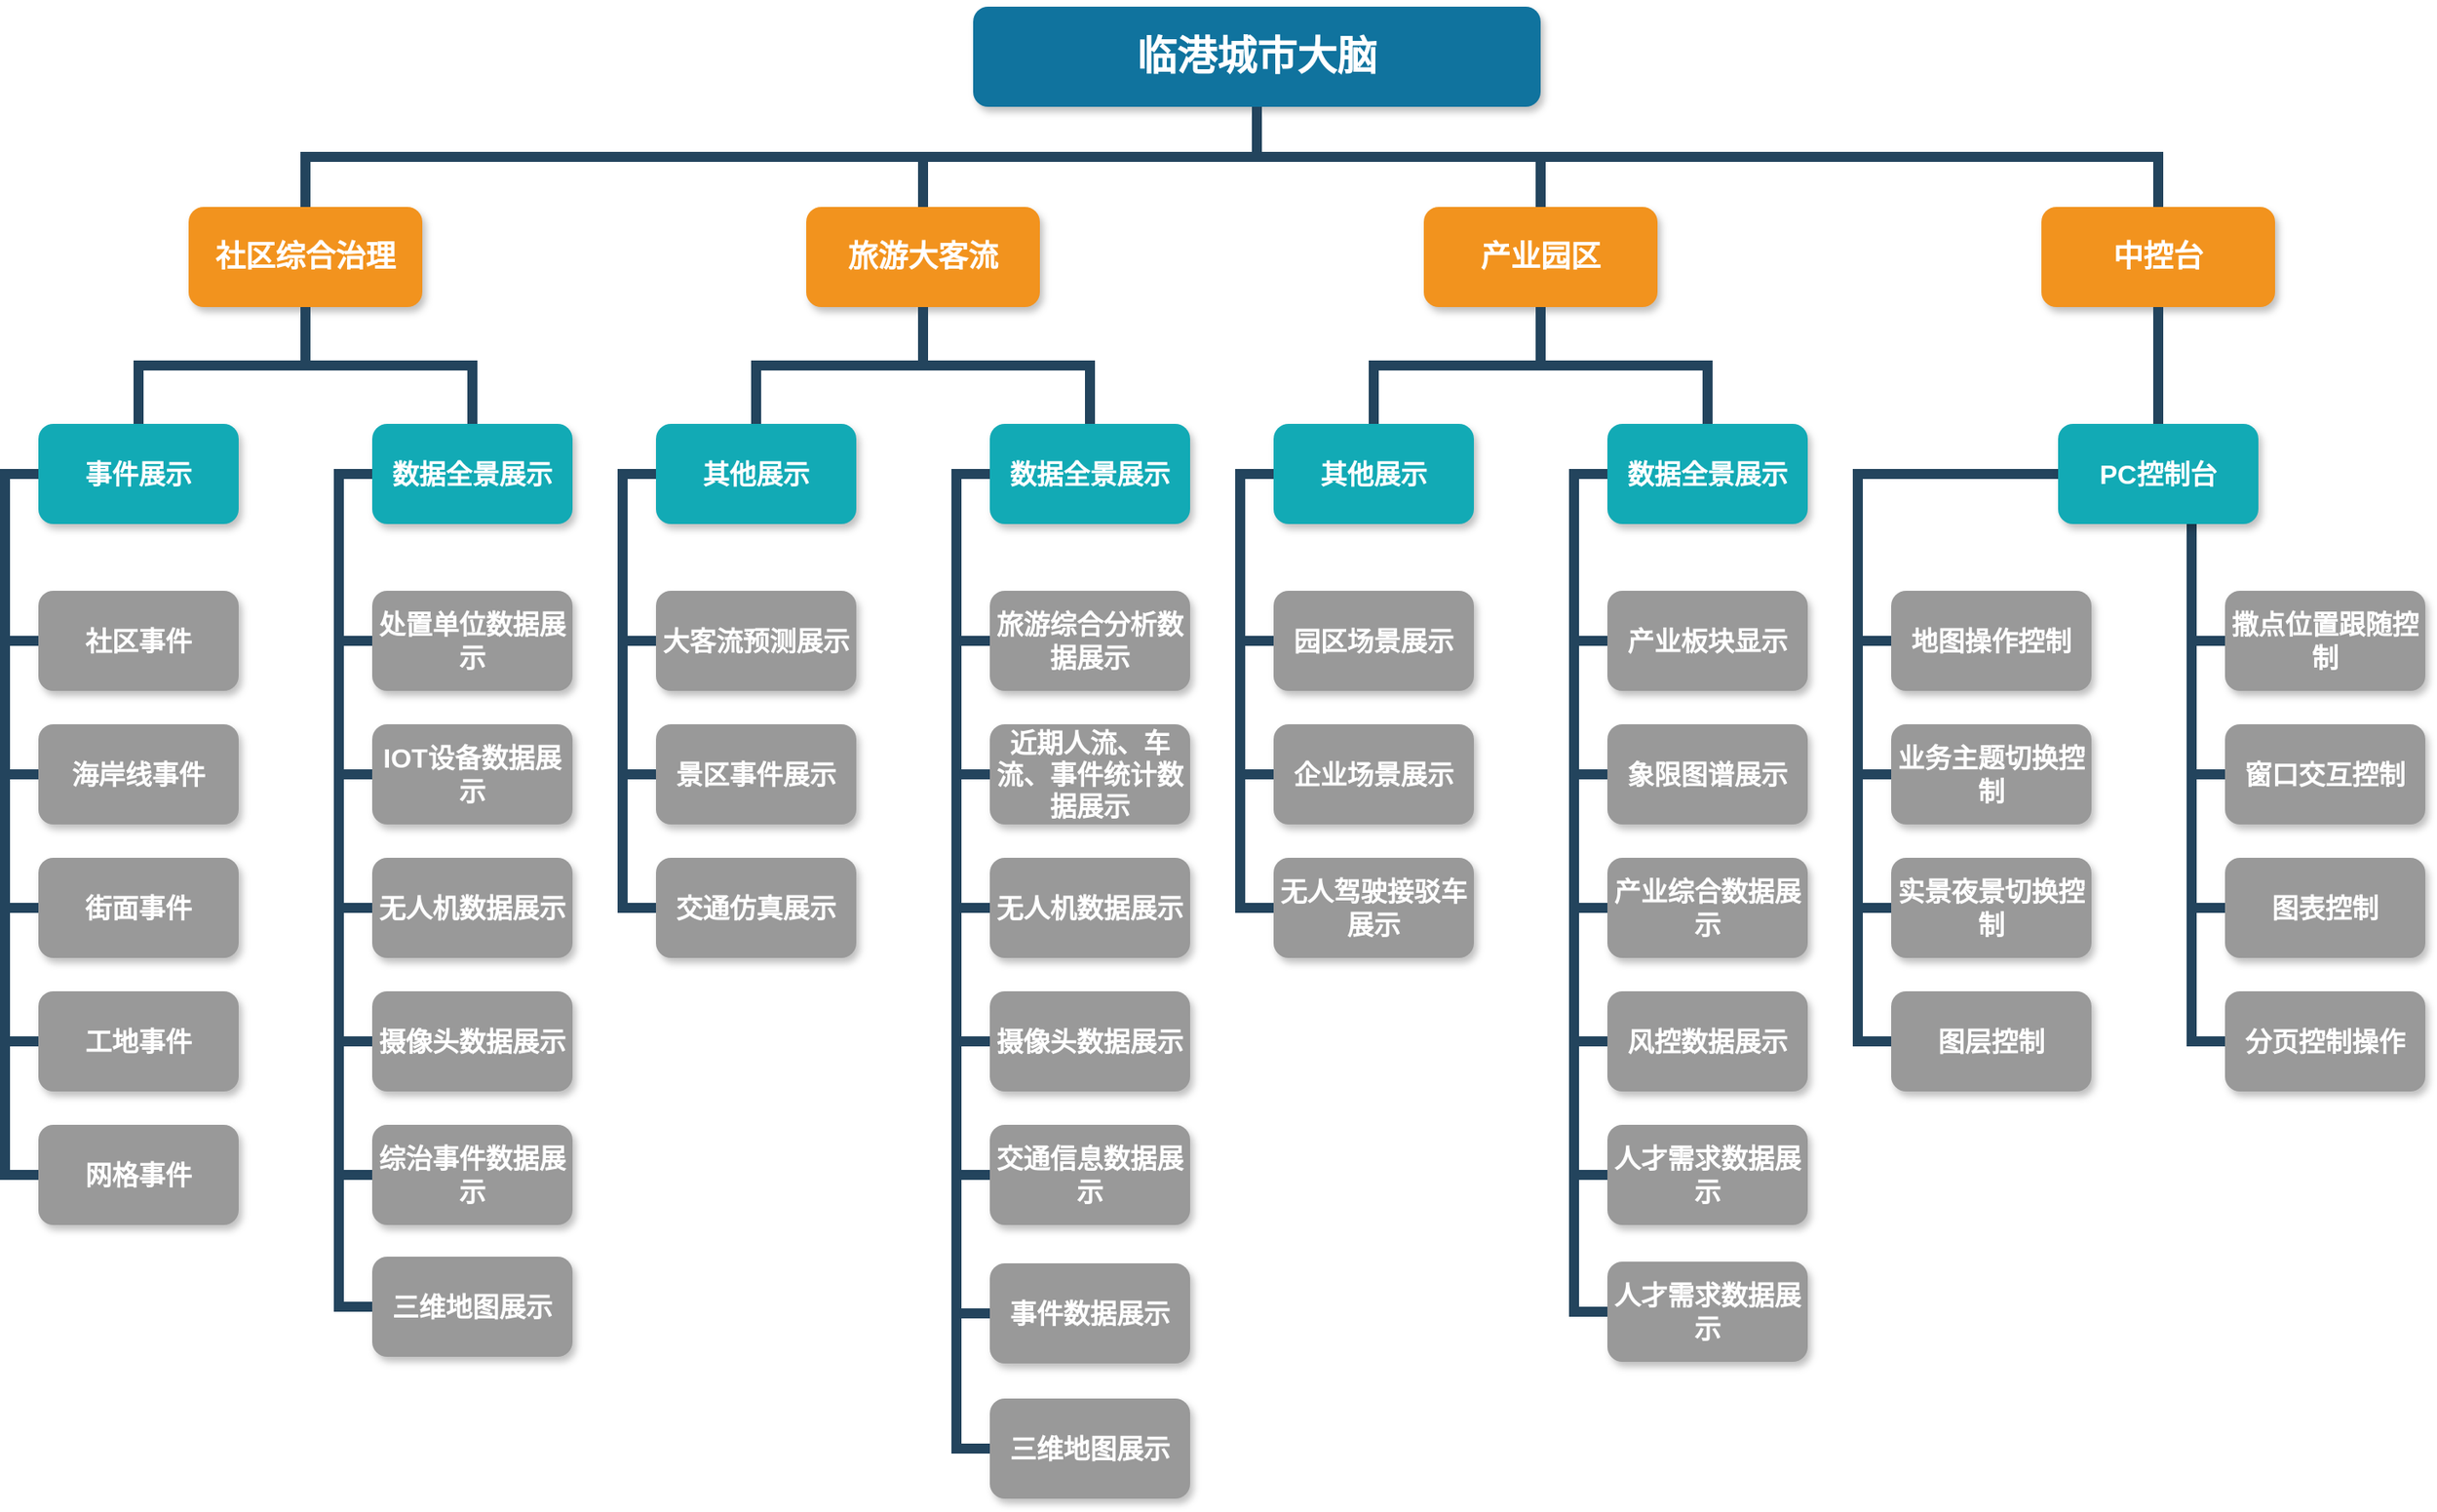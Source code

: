 <mxfile version="10.7.7" type="github"><diagram name="Page-1" id="64c3da0e-402f-94eb-ee01-a36477274f13"><mxGraphModel dx="1243" dy="749" grid="1" gridSize="10" guides="1" tooltips="1" connect="1" arrows="1" fold="1" page="1" pageScale="1" pageWidth="1169" pageHeight="826" background="#ffffff" math="0" shadow="0"><root><mxCell id="0"/><mxCell id="1" parent="0"/><mxCell id="2" value="临港城市大脑" style="whiteSpace=wrap;rounded=1;shadow=1;fillColor=#10739E;strokeColor=none;fontColor=#FFFFFF;fontStyle=1;fontSize=24;strokeWidth=6;" parent="1" vertex="1"><mxGeometry x="1000" y="50" width="340" height="60" as="geometry"/></mxCell><mxCell id="4" value="社区综合治理" style="whiteSpace=wrap;rounded=1;fillColor=#F2931E;strokeColor=none;shadow=1;fontColor=#FFFFFF;fontStyle=1;fontSize=18;strokeWidth=6;" parent="1" vertex="1"><mxGeometry x="530" y="170.0" width="140" height="60" as="geometry"/></mxCell><mxCell id="6" value="旅游大客流" style="whiteSpace=wrap;rounded=1;fillColor=#F2931E;strokeColor=none;shadow=1;fontColor=#FFFFFF;fontStyle=1;fontSize=18;strokeWidth=6;" parent="1" vertex="1"><mxGeometry x="900" y="170.0" width="140" height="60" as="geometry"/></mxCell><mxCell id="7" value="产业园区" style="whiteSpace=wrap;rounded=1;fillColor=#F2931E;strokeColor=none;shadow=1;fontColor=#FFFFFF;fontStyle=1;fontSize=18;strokeWidth=6;" parent="1" vertex="1"><mxGeometry x="1270" y="170.0" width="140" height="60" as="geometry"/></mxCell><mxCell id="8" value="中控台" style="whiteSpace=wrap;rounded=1;fillColor=#F2931E;strokeColor=none;shadow=1;fontColor=#FFFFFF;fontStyle=1;fontSize=18;strokeWidth=6;" parent="1" vertex="1"><mxGeometry x="1640" y="170.0" width="140" height="60" as="geometry"/></mxCell><mxCell id="43" value="事件展示" style="whiteSpace=wrap;rounded=1;fillColor=#12AAB5;strokeColor=none;shadow=1;fontColor=#FFFFFF;strokeWidth=8;fontSize=16;fontStyle=1" parent="1" vertex="1"><mxGeometry x="440.0" y="300.0" width="120" height="60" as="geometry"/></mxCell><mxCell id="44" value="数据全景展示" style="whiteSpace=wrap;rounded=1;fillColor=#12AAB5;strokeColor=none;shadow=1;fontColor=#FFFFFF;strokeWidth=6;fontStyle=1;fontSize=16;" parent="1" vertex="1"><mxGeometry x="640.0" y="300.0" width="120" height="60" as="geometry"/></mxCell><mxCell id="45" value="社区事件" style="whiteSpace=wrap;rounded=1;fillColor=#999999;strokeColor=none;shadow=1;fontColor=#FFFFFF;fontStyle=1;strokeWidth=8;fontSize=16;" parent="1" vertex="1"><mxGeometry x="440.0" y="400.0" width="120" height="60" as="geometry"/></mxCell><mxCell id="46" value="海岸线事件" style="whiteSpace=wrap;rounded=1;fillColor=#999999;strokeColor=none;shadow=1;fontColor=#FFFFFF;fontStyle=1;strokeWidth=8;fontSize=16;" parent="1" vertex="1"><mxGeometry x="440.0" y="480.0" width="120" height="60" as="geometry"/></mxCell><mxCell id="47" value="街面事件" style="whiteSpace=wrap;rounded=1;fillColor=#999999;strokeColor=none;shadow=1;fontColor=#FFFFFF;fontStyle=1;strokeWidth=8;fontSize=16;" parent="1" vertex="1"><mxGeometry x="440.0" y="560.0" width="120" height="60" as="geometry"/></mxCell><mxCell id="48" value="工地事件" style="whiteSpace=wrap;rounded=1;fillColor=#999999;strokeColor=none;shadow=1;fontColor=#FFFFFF;fontStyle=1;strokeWidth=8;fontSize=16;" parent="1" vertex="1"><mxGeometry x="440" y="640.0" width="120" height="60" as="geometry"/></mxCell><mxCell id="49" value="网格事件" style="whiteSpace=wrap;rounded=1;fillColor=#999999;strokeColor=none;shadow=1;fontColor=#FFFFFF;fontStyle=1;strokeWidth=8;fontSize=16;" parent="1" vertex="1"><mxGeometry x="440.0" y="720.0" width="120" height="60" as="geometry"/></mxCell><mxCell id="50" value="处置单位数据展示" style="whiteSpace=wrap;rounded=1;fillColor=#999999;strokeColor=none;shadow=1;fontColor=#FFFFFF;fontStyle=1;strokeWidth=6;fontSize=16;" parent="1" vertex="1"><mxGeometry x="640.0" y="400.0" width="120" height="60" as="geometry"/></mxCell><mxCell id="51" value="IOT设备数据展示" style="whiteSpace=wrap;rounded=1;fillColor=#999999;strokeColor=none;shadow=1;fontColor=#FFFFFF;fontStyle=1;strokeWidth=6;fontSize=16;" parent="1" vertex="1"><mxGeometry x="640.0" y="480.0" width="120" height="60" as="geometry"/></mxCell><mxCell id="52" value="无人机数据展示" style="whiteSpace=wrap;rounded=1;fillColor=#999999;strokeColor=none;shadow=1;fontColor=#FFFFFF;fontStyle=1;strokeWidth=6;fontSize=16;" parent="1" vertex="1"><mxGeometry x="640.0" y="560.0" width="120" height="60" as="geometry"/></mxCell><mxCell id="53" value="摄像头数据展示" style="whiteSpace=wrap;rounded=1;fillColor=#999999;strokeColor=none;shadow=1;fontColor=#FFFFFF;fontStyle=1;strokeWidth=6;fontSize=16;" parent="1" vertex="1"><mxGeometry x="640.0" y="640.0" width="120" height="60" as="geometry"/></mxCell><mxCell id="54" value="综治事件数据展示" style="whiteSpace=wrap;rounded=1;fillColor=#999999;strokeColor=none;shadow=1;fontColor=#FFFFFF;fontStyle=1;strokeWidth=6;fontSize=16;" parent="1" vertex="1"><mxGeometry x="640.0" y="720.0" width="120" height="60" as="geometry"/></mxCell><mxCell id="EyrxJLUpdDcPABeNnMZP-233" value="三维地图展示" style="whiteSpace=wrap;rounded=1;fillColor=#999999;strokeColor=none;shadow=1;fontColor=#FFFFFF;fontStyle=1;strokeWidth=6;fontSize=16;" vertex="1" parent="1"><mxGeometry x="640.0" y="799.0" width="120" height="60" as="geometry"/></mxCell><mxCell id="116" value="" style="edgeStyle=elbowEdgeStyle;elbow=vertical;rounded=0;fontColor=#000000;endArrow=none;endFill=0;strokeWidth=6;strokeColor=#23445D;" parent="1" source="4" target="43" edge="1"><mxGeometry width="100" height="100" relative="1" as="geometry"><mxPoint x="240" y="240.0" as="sourcePoint"/><mxPoint x="140" y="310" as="targetPoint"/></mxGeometry></mxCell><mxCell id="117" value="" style="edgeStyle=elbowEdgeStyle;elbow=vertical;rounded=0;fontColor=#000000;endArrow=none;endFill=0;strokeWidth=6;strokeColor=#23445D;" parent="1" source="4" target="44" edge="1"><mxGeometry width="100" height="100" relative="1" as="geometry"><mxPoint x="240" y="240.0" as="sourcePoint"/><mxPoint x="340" y="310" as="targetPoint"/></mxGeometry></mxCell><mxCell id="118" value="" style="edgeStyle=elbowEdgeStyle;elbow=horizontal;rounded=0;fontColor=#000000;endArrow=none;endFill=0;strokeWidth=6;strokeColor=#23445D;" parent="1" source="43" target="45" edge="1"><mxGeometry width="100" height="100" relative="1" as="geometry"><mxPoint x="420" y="330.0" as="sourcePoint"/><mxPoint x="430.0" y="430" as="targetPoint"/><Array as="points"><mxPoint x="420" y="380"/></Array></mxGeometry></mxCell><mxCell id="119" value="" style="edgeStyle=elbowEdgeStyle;elbow=horizontal;rounded=0;fontColor=#000000;endArrow=none;endFill=0;strokeWidth=6;strokeColor=#23445D;" parent="1" source="43" target="46" edge="1"><mxGeometry width="100" height="100" relative="1" as="geometry"><mxPoint x="430" y="330" as="sourcePoint"/><mxPoint x="430.0" y="510" as="targetPoint"/><Array as="points"><mxPoint x="420" y="420"/></Array></mxGeometry></mxCell><mxCell id="120" value="" style="edgeStyle=elbowEdgeStyle;elbow=horizontal;rounded=0;fontColor=#000000;endArrow=none;endFill=0;strokeWidth=6;strokeColor=#23445D;" parent="1" source="43" target="49" edge="1"><mxGeometry width="100" height="100" relative="1" as="geometry"><mxPoint x="430" y="330" as="sourcePoint"/><mxPoint x="430" y="750" as="targetPoint"/><Array as="points"><mxPoint x="420" y="550"/></Array></mxGeometry></mxCell><mxCell id="121" value="" style="edgeStyle=elbowEdgeStyle;elbow=horizontal;rounded=0;fontColor=#000000;endArrow=none;endFill=0;strokeWidth=6;strokeColor=#23445D;" parent="1" source="43" target="48" edge="1"><mxGeometry width="100" height="100" relative="1" as="geometry"><mxPoint x="430" y="330" as="sourcePoint"/><mxPoint x="430" y="670" as="targetPoint"/><Array as="points"><mxPoint x="420" y="500"/></Array></mxGeometry></mxCell><mxCell id="122" value="" style="edgeStyle=elbowEdgeStyle;elbow=horizontal;rounded=0;fontColor=#000000;endArrow=none;endFill=0;strokeWidth=6;strokeColor=#23445D;" parent="1" source="43" target="47" edge="1"><mxGeometry width="100" height="100" relative="1" as="geometry"><mxPoint x="430" y="330" as="sourcePoint"/><mxPoint x="430.0" y="590" as="targetPoint"/><Array as="points"><mxPoint x="420" y="470"/></Array></mxGeometry></mxCell><mxCell id="123" value="" style="edgeStyle=elbowEdgeStyle;elbow=horizontal;rounded=0;fontColor=#000000;endArrow=none;endFill=0;strokeWidth=6;strokeColor=#23445D;" parent="1" source="44" target="50" edge="1"><mxGeometry width="100" height="100" relative="1" as="geometry"><mxPoint x="610" y="330.0" as="sourcePoint"/><mxPoint x="620.0" y="430" as="targetPoint"/><Array as="points"><mxPoint x="620" y="380"/></Array></mxGeometry></mxCell><mxCell id="124" value="" style="edgeStyle=elbowEdgeStyle;elbow=horizontal;rounded=0;fontColor=#000000;endArrow=none;endFill=0;strokeWidth=6;strokeColor=#23445D;" parent="1" source="44" target="51" edge="1"><mxGeometry width="100" height="100" relative="1" as="geometry"><mxPoint x="620" y="330" as="sourcePoint"/><mxPoint x="620.0" y="510" as="targetPoint"/><Array as="points"><mxPoint x="620" y="420"/></Array></mxGeometry></mxCell><mxCell id="125" value="" style="edgeStyle=elbowEdgeStyle;elbow=horizontal;rounded=0;fontColor=#000000;endArrow=none;endFill=0;strokeWidth=6;strokeColor=#23445D;entryX=0;entryY=0.5;entryDx=0;entryDy=0;" parent="1" source="44" target="EyrxJLUpdDcPABeNnMZP-233" edge="1"><mxGeometry width="100" height="100" relative="1" as="geometry"><mxPoint x="620" y="330" as="sourcePoint"/><mxPoint x="620" y="750" as="targetPoint"/><Array as="points"><mxPoint x="620" y="540"/></Array></mxGeometry></mxCell><mxCell id="126" value="" style="edgeStyle=elbowEdgeStyle;elbow=horizontal;rounded=0;fontColor=#000000;endArrow=none;endFill=0;strokeWidth=6;strokeColor=#23445D;" parent="1" source="44" target="53" edge="1"><mxGeometry width="100" height="100" relative="1" as="geometry"><mxPoint x="620" y="330" as="sourcePoint"/><mxPoint x="620" y="670" as="targetPoint"/><Array as="points"><mxPoint x="620" y="500"/></Array></mxGeometry></mxCell><mxCell id="127" value="" style="edgeStyle=elbowEdgeStyle;elbow=horizontal;rounded=0;fontColor=#000000;endArrow=none;endFill=0;strokeWidth=6;strokeColor=#23445D;" parent="1" source="44" target="52" edge="1"><mxGeometry width="100" height="100" relative="1" as="geometry"><mxPoint x="620" y="330" as="sourcePoint"/><mxPoint x="620.0" y="590" as="targetPoint"/><Array as="points"><mxPoint x="620" y="470"/></Array></mxGeometry></mxCell><mxCell id="133" value="其他展示" style="whiteSpace=wrap;rounded=1;fillColor=#12AAB5;strokeColor=none;shadow=1;fontColor=#FFFFFF;strokeWidth=6;fontStyle=1;fontSize=16;" parent="1" vertex="1"><mxGeometry x="810.0" y="300.0" width="120" height="60" as="geometry"/></mxCell><mxCell id="134" value="数据全景展示" style="whiteSpace=wrap;rounded=1;fillColor=#12AAB5;strokeColor=none;shadow=1;fontColor=#FFFFFF;strokeWidth=6;fontStyle=1;fontSize=16;" parent="1" vertex="1"><mxGeometry x="1010.0" y="300.0" width="120" height="60" as="geometry"/></mxCell><mxCell id="135" value="大客流预测展示" style="whiteSpace=wrap;rounded=1;fillColor=#999999;strokeColor=none;shadow=1;fontColor=#FFFFFF;fontStyle=1;strokeWidth=6;fontSize=16;" parent="1" vertex="1"><mxGeometry x="810.0" y="400.0" width="120" height="60" as="geometry"/></mxCell><mxCell id="136" value="景区事件展示" style="whiteSpace=wrap;rounded=1;fillColor=#999999;strokeColor=none;shadow=1;fontColor=#FFFFFF;fontStyle=1;strokeWidth=6;fontSize=16;" parent="1" vertex="1"><mxGeometry x="810.0" y="480.0" width="120" height="60" as="geometry"/></mxCell><mxCell id="137" value="交通仿真展示" style="whiteSpace=wrap;rounded=1;fillColor=#999999;strokeColor=none;shadow=1;fontColor=#FFFFFF;fontStyle=1;strokeWidth=6;fontSize=16;" parent="1" vertex="1"><mxGeometry x="810.0" y="560.0" width="120" height="60" as="geometry"/></mxCell><mxCell id="140" value="旅游综合分析数据展示" style="whiteSpace=wrap;rounded=1;fillColor=#999999;strokeColor=none;shadow=1;fontColor=#FFFFFF;fontStyle=1;strokeWidth=6;fontSize=16;" parent="1" vertex="1"><mxGeometry x="1010.0" y="400.0" width="120" height="60" as="geometry"/></mxCell><mxCell id="141" value="近期人流、车流、事件统计数据展示" style="whiteSpace=wrap;rounded=1;fillColor=#999999;strokeColor=none;shadow=1;fontColor=#FFFFFF;fontStyle=1;strokeWidth=6;fontSize=16;" parent="1" vertex="1"><mxGeometry x="1010.0" y="480.0" width="120" height="60" as="geometry"/></mxCell><mxCell id="142" value="无人机数据展示" style="whiteSpace=wrap;rounded=1;fillColor=#999999;strokeColor=none;shadow=1;fontColor=#FFFFFF;fontStyle=1;strokeWidth=6;fontSize=16;" parent="1" vertex="1"><mxGeometry x="1010.0" y="560.0" width="120" height="60" as="geometry"/></mxCell><mxCell id="143" value="摄像头数据展示" style="whiteSpace=wrap;rounded=1;fillColor=#999999;strokeColor=none;shadow=1;fontColor=#FFFFFF;fontStyle=1;strokeWidth=6;fontSize=16;" parent="1" vertex="1"><mxGeometry x="1010.0" y="640.0" width="120" height="60" as="geometry"/></mxCell><mxCell id="144" value="交通信息数据展示" style="whiteSpace=wrap;rounded=1;fillColor=#999999;strokeColor=none;shadow=1;fontColor=#FFFFFF;fontStyle=1;strokeWidth=6;fontSize=16;" parent="1" vertex="1"><mxGeometry x="1010.0" y="720.0" width="120" height="60" as="geometry"/></mxCell><mxCell id="EyrxJLUpdDcPABeNnMZP-238" value="事件数据展示" style="whiteSpace=wrap;rounded=1;fillColor=#999999;strokeColor=none;shadow=1;fontColor=#FFFFFF;fontStyle=1;strokeWidth=6;fontSize=16;" vertex="1" parent="1"><mxGeometry x="1010.0" y="803.0" width="120" height="60" as="geometry"/></mxCell><mxCell id="EyrxJLUpdDcPABeNnMZP-240" value="三维地图展示" style="whiteSpace=wrap;rounded=1;fillColor=#999999;strokeColor=none;shadow=1;fontColor=#FFFFFF;fontStyle=1;strokeWidth=6;fontSize=16;" vertex="1" parent="1"><mxGeometry x="1010.0" y="884" width="120" height="60" as="geometry"/></mxCell><mxCell id="145" value="" style="edgeStyle=elbowEdgeStyle;elbow=horizontal;rounded=0;fontColor=#000000;endArrow=none;endFill=0;strokeWidth=6;strokeColor=#23445D;" parent="1" source="133" target="135" edge="1"><mxGeometry width="100" height="100" relative="1" as="geometry"><mxPoint x="790" y="330.0" as="sourcePoint"/><mxPoint x="800.0" y="430" as="targetPoint"/><Array as="points"><mxPoint x="790" y="380"/></Array></mxGeometry></mxCell><mxCell id="146" value="" style="edgeStyle=elbowEdgeStyle;elbow=horizontal;rounded=0;fontColor=#000000;endArrow=none;endFill=0;strokeWidth=6;strokeColor=#23445D;" parent="1" source="133" target="136" edge="1"><mxGeometry width="100" height="100" relative="1" as="geometry"><mxPoint x="800" y="330" as="sourcePoint"/><mxPoint x="800.0" y="510" as="targetPoint"/><Array as="points"><mxPoint x="790" y="420"/></Array></mxGeometry></mxCell><mxCell id="149" value="" style="edgeStyle=elbowEdgeStyle;elbow=horizontal;rounded=0;fontColor=#000000;endArrow=none;endFill=0;strokeWidth=6;strokeColor=#23445D;" parent="1" source="133" target="137" edge="1"><mxGeometry width="100" height="100" relative="1" as="geometry"><mxPoint x="800" y="330" as="sourcePoint"/><mxPoint x="800.0" y="590" as="targetPoint"/><Array as="points"><mxPoint x="790" y="470"/></Array></mxGeometry></mxCell><mxCell id="150" value="" style="edgeStyle=elbowEdgeStyle;elbow=horizontal;rounded=0;fontColor=#000000;endArrow=none;endFill=0;strokeWidth=6;strokeColor=#23445D;" parent="1" source="134" target="140" edge="1"><mxGeometry width="100" height="100" relative="1" as="geometry"><mxPoint x="980" y="330.0" as="sourcePoint"/><mxPoint x="990.0" y="430" as="targetPoint"/><Array as="points"><mxPoint x="990" y="380"/></Array></mxGeometry></mxCell><mxCell id="151" value="" style="edgeStyle=elbowEdgeStyle;elbow=horizontal;rounded=0;fontColor=#000000;endArrow=none;endFill=0;strokeWidth=6;strokeColor=#23445D;" parent="1" source="134" target="141" edge="1"><mxGeometry width="100" height="100" relative="1" as="geometry"><mxPoint x="990" y="330" as="sourcePoint"/><mxPoint x="990.0" y="510" as="targetPoint"/><Array as="points"><mxPoint x="990" y="420"/></Array></mxGeometry></mxCell><mxCell id="152" value="" style="edgeStyle=elbowEdgeStyle;elbow=horizontal;rounded=0;fontColor=#000000;endArrow=none;endFill=0;strokeWidth=6;strokeColor=#23445D;" parent="1" source="134" target="144" edge="1"><mxGeometry width="100" height="100" relative="1" as="geometry"><mxPoint x="990" y="330" as="sourcePoint"/><mxPoint x="990" y="750" as="targetPoint"/><Array as="points"><mxPoint x="990" y="540"/></Array></mxGeometry></mxCell><mxCell id="153" value="" style="edgeStyle=elbowEdgeStyle;elbow=horizontal;rounded=0;fontColor=#000000;endArrow=none;endFill=0;strokeWidth=6;strokeColor=#23445D;" parent="1" source="134" target="143" edge="1"><mxGeometry width="100" height="100" relative="1" as="geometry"><mxPoint x="990" y="330" as="sourcePoint"/><mxPoint x="990" y="670" as="targetPoint"/><Array as="points"><mxPoint x="990" y="500"/></Array></mxGeometry></mxCell><mxCell id="154" value="" style="edgeStyle=elbowEdgeStyle;elbow=horizontal;rounded=0;fontColor=#000000;endArrow=none;endFill=0;strokeWidth=6;strokeColor=#23445D;" parent="1" source="134" target="142" edge="1"><mxGeometry width="100" height="100" relative="1" as="geometry"><mxPoint x="990" y="330" as="sourcePoint"/><mxPoint x="990.0" y="590" as="targetPoint"/><Array as="points"><mxPoint x="990" y="470"/></Array></mxGeometry></mxCell><mxCell id="155" value="其他展示" style="whiteSpace=wrap;rounded=1;fillColor=#12AAB5;strokeColor=none;shadow=1;fontColor=#FFFFFF;strokeWidth=6;fontSize=16;fontStyle=1" parent="1" vertex="1"><mxGeometry x="1180.0" y="300.0" width="120" height="60" as="geometry"/></mxCell><mxCell id="156" value="数据全景展示" style="whiteSpace=wrap;rounded=1;fillColor=#12AAB5;strokeColor=none;shadow=1;fontColor=#FFFFFF;strokeWidth=6;fontSize=16;fontStyle=1" parent="1" vertex="1"><mxGeometry x="1380.0" y="300.0" width="120" height="60" as="geometry"/></mxCell><mxCell id="157" value="园区场景展示" style="whiteSpace=wrap;rounded=1;fillColor=#999999;strokeColor=none;shadow=1;fontColor=#FFFFFF;fontStyle=1;strokeWidth=6;fontSize=16;" parent="1" vertex="1"><mxGeometry x="1180.0" y="400.0" width="120" height="60" as="geometry"/></mxCell><mxCell id="158" value="企业场景展示" style="whiteSpace=wrap;rounded=1;fillColor=#999999;strokeColor=none;shadow=1;fontColor=#FFFFFF;fontStyle=1;strokeWidth=6;fontSize=16;" parent="1" vertex="1"><mxGeometry x="1180" y="480.0" width="120" height="60" as="geometry"/></mxCell><mxCell id="159" value="无人驾驶接驳车展示" style="whiteSpace=wrap;rounded=1;fillColor=#999999;strokeColor=none;shadow=1;fontColor=#FFFFFF;fontStyle=1;strokeWidth=6;fontSize=16;" parent="1" vertex="1"><mxGeometry x="1180.0" y="560.0" width="120" height="60" as="geometry"/></mxCell><mxCell id="162" value="产业板块显示" style="whiteSpace=wrap;rounded=1;fillColor=#999999;strokeColor=none;shadow=1;fontColor=#FFFFFF;fontStyle=1;strokeWidth=6;fontSize=16;" parent="1" vertex="1"><mxGeometry x="1380.0" y="400.0" width="120" height="60" as="geometry"/></mxCell><mxCell id="163" value="象限图谱展示" style="whiteSpace=wrap;rounded=1;fillColor=#999999;strokeColor=none;shadow=1;fontColor=#FFFFFF;fontStyle=1;strokeWidth=6;fontSize=16;" parent="1" vertex="1"><mxGeometry x="1380.0" y="480.0" width="120" height="60" as="geometry"/></mxCell><mxCell id="164" value="产业综合数据展示" style="whiteSpace=wrap;rounded=1;fillColor=#999999;strokeColor=none;shadow=1;fontColor=#FFFFFF;fontStyle=1;strokeWidth=6;fontSize=16;" parent="1" vertex="1"><mxGeometry x="1380.0" y="560.0" width="120" height="60" as="geometry"/></mxCell><mxCell id="165" value="风控数据展示" style="whiteSpace=wrap;rounded=1;fillColor=#999999;strokeColor=none;shadow=1;fontColor=#FFFFFF;fontStyle=1;strokeWidth=6;fontSize=16;" parent="1" vertex="1"><mxGeometry x="1380.0" y="640.0" width="120" height="60" as="geometry"/></mxCell><mxCell id="166" value="人才需求数据展示" style="whiteSpace=wrap;rounded=1;fillColor=#999999;strokeColor=none;shadow=1;fontColor=#FFFFFF;fontStyle=1;strokeWidth=6;fontSize=16;" parent="1" vertex="1"><mxGeometry x="1380.0" y="720.0" width="120" height="60" as="geometry"/></mxCell><mxCell id="EyrxJLUpdDcPABeNnMZP-244" value="人才需求数据展示" style="whiteSpace=wrap;rounded=1;fillColor=#999999;strokeColor=none;shadow=1;fontColor=#FFFFFF;fontStyle=1;strokeWidth=6;fontSize=16;" vertex="1" parent="1"><mxGeometry x="1380.0" y="802.0" width="120" height="60" as="geometry"/></mxCell><mxCell id="167" value="" style="edgeStyle=elbowEdgeStyle;elbow=horizontal;rounded=0;fontColor=#000000;endArrow=none;endFill=0;strokeWidth=6;strokeColor=#23445D;" parent="1" source="155" target="157" edge="1"><mxGeometry width="100" height="100" relative="1" as="geometry"><mxPoint x="1160" y="330.0" as="sourcePoint"/><mxPoint x="1170.0" y="430.0" as="targetPoint"/><Array as="points"><mxPoint x="1160" y="380.0"/></Array></mxGeometry></mxCell><mxCell id="168" value="" style="edgeStyle=elbowEdgeStyle;elbow=horizontal;rounded=0;fontColor=#000000;endArrow=none;endFill=0;strokeWidth=6;strokeColor=#23445D;" parent="1" source="155" target="158" edge="1"><mxGeometry width="100" height="100" relative="1" as="geometry"><mxPoint x="1170" y="330.0" as="sourcePoint"/><mxPoint x="1170.0" y="510.0" as="targetPoint"/><Array as="points"><mxPoint x="1160" y="420.0"/></Array></mxGeometry></mxCell><mxCell id="171" value="" style="edgeStyle=elbowEdgeStyle;elbow=horizontal;rounded=0;fontColor=#000000;endArrow=none;endFill=0;strokeWidth=6;strokeColor=#23445D;" parent="1" source="155" target="159" edge="1"><mxGeometry width="100" height="100" relative="1" as="geometry"><mxPoint x="1170" y="330.0" as="sourcePoint"/><mxPoint x="1170.0" y="590.0" as="targetPoint"/><Array as="points"><mxPoint x="1160" y="470.0"/></Array></mxGeometry></mxCell><mxCell id="172" value="" style="edgeStyle=elbowEdgeStyle;elbow=horizontal;rounded=0;fontColor=#000000;endArrow=none;endFill=0;strokeWidth=6;strokeColor=#23445D;" parent="1" source="156" target="162" edge="1"><mxGeometry width="100" height="100" relative="1" as="geometry"><mxPoint x="1350" y="330.0" as="sourcePoint"/><mxPoint x="1360.0" y="430.0" as="targetPoint"/><Array as="points"><mxPoint x="1360" y="380.0"/></Array></mxGeometry></mxCell><mxCell id="173" value="" style="edgeStyle=elbowEdgeStyle;elbow=horizontal;rounded=0;fontColor=#000000;endArrow=none;endFill=0;strokeWidth=6;strokeColor=#23445D;" parent="1" source="156" target="163" edge="1"><mxGeometry width="100" height="100" relative="1" as="geometry"><mxPoint x="1360" y="330.0" as="sourcePoint"/><mxPoint x="1360.0" y="510.0" as="targetPoint"/><Array as="points"><mxPoint x="1360" y="420.0"/></Array></mxGeometry></mxCell><mxCell id="174" value="" style="edgeStyle=elbowEdgeStyle;elbow=horizontal;rounded=0;fontColor=#000000;endArrow=none;endFill=0;strokeWidth=6;strokeColor=#23445D;" parent="1" source="156" target="166" edge="1"><mxGeometry width="100" height="100" relative="1" as="geometry"><mxPoint x="1360" y="330.0" as="sourcePoint"/><mxPoint x="1360" y="750.0" as="targetPoint"/><Array as="points"><mxPoint x="1360" y="540.0"/></Array></mxGeometry></mxCell><mxCell id="175" value="" style="edgeStyle=elbowEdgeStyle;elbow=horizontal;rounded=0;fontColor=#000000;endArrow=none;endFill=0;strokeWidth=6;strokeColor=#23445D;" parent="1" source="156" target="165" edge="1"><mxGeometry width="100" height="100" relative="1" as="geometry"><mxPoint x="1360" y="330.0" as="sourcePoint"/><mxPoint x="1360" y="670.0" as="targetPoint"/><Array as="points"><mxPoint x="1360" y="500.0"/></Array></mxGeometry></mxCell><mxCell id="176" value="" style="edgeStyle=elbowEdgeStyle;elbow=horizontal;rounded=0;fontColor=#000000;endArrow=none;endFill=0;strokeWidth=6;strokeColor=#23445D;" parent="1" source="156" target="164" edge="1"><mxGeometry width="100" height="100" relative="1" as="geometry"><mxPoint x="1360" y="330.0" as="sourcePoint"/><mxPoint x="1360.0" y="590.0" as="targetPoint"/><Array as="points"><mxPoint x="1360" y="470.0"/></Array></mxGeometry></mxCell><mxCell id="179" value="地图操作控制" style="whiteSpace=wrap;rounded=1;fillColor=#999999;strokeColor=none;shadow=1;fontColor=#FFFFFF;fontStyle=1;strokeWidth=6;fontSize=16;" parent="1" vertex="1"><mxGeometry x="1550.0" y="400.0" width="120" height="60" as="geometry"/></mxCell><mxCell id="180" value="业务主题切换控制" style="whiteSpace=wrap;rounded=1;fillColor=#999999;strokeColor=none;shadow=1;fontColor=#FFFFFF;fontStyle=1;strokeWidth=6;fontSize=16;" parent="1" vertex="1"><mxGeometry x="1550" y="480.0" width="120" height="60" as="geometry"/></mxCell><mxCell id="181" value="实景夜景切换控制" style="whiteSpace=wrap;rounded=1;fillColor=#999999;strokeColor=none;shadow=1;fontColor=#FFFFFF;fontStyle=1;strokeWidth=6;fontSize=16;" parent="1" vertex="1"><mxGeometry x="1550.0" y="560.0" width="120" height="60" as="geometry"/></mxCell><mxCell id="182" value="图层控制" style="whiteSpace=wrap;rounded=1;fillColor=#999999;strokeColor=none;shadow=1;fontColor=#FFFFFF;fontStyle=1;strokeWidth=6;fontSize=16;" parent="1" vertex="1"><mxGeometry x="1550" y="640.0" width="120" height="60" as="geometry"/></mxCell><mxCell id="184" value="撒点位置跟随控制" style="whiteSpace=wrap;rounded=1;fillColor=#999999;strokeColor=none;shadow=1;fontColor=#FFFFFF;fontStyle=1;strokeWidth=6;fontSize=16;" parent="1" vertex="1"><mxGeometry x="1750.0" y="400.0" width="120" height="60" as="geometry"/></mxCell><mxCell id="185" value="窗口交互控制" style="whiteSpace=wrap;rounded=1;fillColor=#999999;strokeColor=none;shadow=1;fontColor=#FFFFFF;fontStyle=1;strokeWidth=6;fontSize=16;" parent="1" vertex="1"><mxGeometry x="1750.0" y="480.0" width="120" height="60" as="geometry"/></mxCell><mxCell id="186" value="图表控制" style="whiteSpace=wrap;rounded=1;fillColor=#999999;strokeColor=none;shadow=1;fontColor=#FFFFFF;fontStyle=1;strokeWidth=6;fontSize=16;" parent="1" vertex="1"><mxGeometry x="1750.0" y="560.0" width="120" height="60" as="geometry"/></mxCell><mxCell id="187" value="分页控制操作" style="whiteSpace=wrap;rounded=1;fillColor=#999999;strokeColor=none;shadow=1;fontColor=#FFFFFF;fontStyle=1;strokeWidth=6;fontSize=16;" parent="1" vertex="1"><mxGeometry x="1750.0" y="640.0" width="120" height="60" as="geometry"/></mxCell><mxCell id="189" value="" style="edgeStyle=elbowEdgeStyle;elbow=horizontal;rounded=0;fontColor=#000000;endArrow=none;endFill=0;strokeWidth=6;strokeColor=#23445D;" parent="1" source="177" target="179" edge="1"><mxGeometry width="100" height="100" relative="1" as="geometry"><mxPoint x="1530" y="330.0" as="sourcePoint"/><mxPoint x="1540.0" y="430.0" as="targetPoint"/><Array as="points"><mxPoint x="1530" y="380.0"/></Array></mxGeometry></mxCell><mxCell id="190" value="" style="edgeStyle=elbowEdgeStyle;elbow=horizontal;rounded=0;fontColor=#000000;endArrow=none;endFill=0;strokeWidth=6;strokeColor=#23445D;" parent="1" source="177" target="180" edge="1"><mxGeometry width="100" height="100" relative="1" as="geometry"><mxPoint x="1540" y="330.0" as="sourcePoint"/><mxPoint x="1540.0" y="510.0" as="targetPoint"/><Array as="points"><mxPoint x="1530" y="420.0"/></Array></mxGeometry></mxCell><mxCell id="192" value="" style="edgeStyle=elbowEdgeStyle;elbow=horizontal;rounded=0;fontColor=#000000;endArrow=none;endFill=0;strokeWidth=6;strokeColor=#23445D;" parent="1" source="177" target="182" edge="1"><mxGeometry width="100" height="100" relative="1" as="geometry"><mxPoint x="1540" y="330.0" as="sourcePoint"/><mxPoint x="1540" y="670.0" as="targetPoint"/><Array as="points"><mxPoint x="1530" y="500.0"/></Array></mxGeometry></mxCell><mxCell id="193" value="" style="edgeStyle=elbowEdgeStyle;elbow=horizontal;rounded=0;fontColor=#000000;endArrow=none;endFill=0;strokeWidth=6;strokeColor=#23445D;" parent="1" source="177" target="181" edge="1"><mxGeometry width="100" height="100" relative="1" as="geometry"><mxPoint x="1540" y="330.0" as="sourcePoint"/><mxPoint x="1540.0" y="590.0" as="targetPoint"/><Array as="points"><mxPoint x="1530" y="470.0"/></Array></mxGeometry></mxCell><mxCell id="194" value="" style="edgeStyle=elbowEdgeStyle;elbow=horizontal;rounded=0;fontColor=#000000;endArrow=none;endFill=0;strokeWidth=6;strokeColor=#23445D;" parent="1" target="184" edge="1"><mxGeometry width="100" height="100" relative="1" as="geometry"><mxPoint x="1750" y="330.0" as="sourcePoint"/><mxPoint x="1730.0" y="430.0" as="targetPoint"/><Array as="points"><mxPoint x="1730" y="380.0"/></Array></mxGeometry></mxCell><mxCell id="195" value="" style="edgeStyle=elbowEdgeStyle;elbow=horizontal;rounded=0;fontColor=#000000;endArrow=none;endFill=0;strokeWidth=6;strokeColor=#23445D;" parent="1" target="185" edge="1"><mxGeometry width="100" height="100" relative="1" as="geometry"><mxPoint x="1750" y="330.0" as="sourcePoint"/><mxPoint x="1730.0" y="510.0" as="targetPoint"/><Array as="points"><mxPoint x="1730" y="420.0"/></Array></mxGeometry></mxCell><mxCell id="197" value="" style="edgeStyle=elbowEdgeStyle;elbow=horizontal;rounded=0;fontColor=#000000;endArrow=none;endFill=0;strokeWidth=6;strokeColor=#23445D;" parent="1" target="187" edge="1"><mxGeometry width="100" height="100" relative="1" as="geometry"><mxPoint x="1750" y="330.0" as="sourcePoint"/><mxPoint x="1730" y="670.0" as="targetPoint"/><Array as="points"><mxPoint x="1730" y="500.0"/></Array></mxGeometry></mxCell><mxCell id="198" value="" style="edgeStyle=elbowEdgeStyle;elbow=horizontal;rounded=0;fontColor=#000000;endArrow=none;endFill=0;strokeWidth=6;strokeColor=#23445D;" parent="1" source="177" target="186" edge="1"><mxGeometry width="100" height="100" relative="1" as="geometry"><mxPoint x="1750" y="330.0" as="sourcePoint"/><mxPoint x="1730.0" y="590.0" as="targetPoint"/><Array as="points"><mxPoint x="1730" y="470.0"/></Array></mxGeometry></mxCell><mxCell id="221" value="" style="edgeStyle=elbowEdgeStyle;elbow=vertical;rounded=0;fontColor=#000000;endArrow=none;endFill=0;strokeWidth=6;strokeColor=#23445D;" parent="1" source="6" target="133" edge="1"><mxGeometry width="100" height="100" relative="1" as="geometry"><mxPoint x="780" y="270" as="sourcePoint"/><mxPoint x="880" y="170" as="targetPoint"/></mxGeometry></mxCell><mxCell id="222" value="" style="edgeStyle=elbowEdgeStyle;elbow=vertical;rounded=0;fontColor=#000000;endArrow=none;endFill=0;strokeWidth=6;strokeColor=#23445D;" parent="1" source="6" target="134" edge="1"><mxGeometry width="100" height="100" relative="1" as="geometry"><mxPoint x="1030" y="280" as="sourcePoint"/><mxPoint x="1130" y="180" as="targetPoint"/></mxGeometry></mxCell><mxCell id="223" value="" style="edgeStyle=elbowEdgeStyle;elbow=vertical;rounded=0;fontColor=#000000;endArrow=none;endFill=0;strokeWidth=6;strokeColor=#23445D;" parent="1" source="7" target="155" edge="1"><mxGeometry width="100" height="100" relative="1" as="geometry"><mxPoint x="1340" y="300" as="sourcePoint"/><mxPoint x="1240" y="190" as="targetPoint"/></mxGeometry></mxCell><mxCell id="224" value="" style="edgeStyle=elbowEdgeStyle;elbow=vertical;rounded=0;fontColor=#000000;endArrow=none;endFill=0;strokeWidth=6;strokeColor=#23445D;" parent="1" source="7" target="156" edge="1"><mxGeometry width="100" height="100" relative="1" as="geometry"><mxPoint x="1430" y="290" as="sourcePoint"/><mxPoint x="1530" y="190" as="targetPoint"/></mxGeometry></mxCell><mxCell id="225" value="" style="edgeStyle=elbowEdgeStyle;elbow=vertical;rounded=0;fontColor=#000000;endArrow=none;endFill=0;strokeWidth=6;strokeColor=#23445D;" parent="1" source="8" target="177" edge="1"><mxGeometry width="100" height="100" relative="1" as="geometry"><mxPoint x="1550" y="290" as="sourcePoint"/><mxPoint x="1650" y="190" as="targetPoint"/></mxGeometry></mxCell><mxCell id="230" value="" style="edgeStyle=elbowEdgeStyle;elbow=vertical;rounded=0;fontColor=#000000;endArrow=none;endFill=0;strokeWidth=6;strokeColor=#23445D;" parent="1" source="2" target="4" edge="1"><mxGeometry width="100" height="100" relative="1" as="geometry"><mxPoint x="550" y="150" as="sourcePoint"/><mxPoint x="650" y="50" as="targetPoint"/></mxGeometry></mxCell><mxCell id="231" value="" style="edgeStyle=elbowEdgeStyle;elbow=vertical;rounded=0;fontColor=#000000;endArrow=none;endFill=0;strokeWidth=6;strokeColor=#23445D;" parent="1" source="2" target="6" edge="1"><mxGeometry width="100" height="100" relative="1" as="geometry"><mxPoint x="560" y="160" as="sourcePoint"/><mxPoint x="660" y="60" as="targetPoint"/></mxGeometry></mxCell><mxCell id="232" value="" style="edgeStyle=elbowEdgeStyle;elbow=vertical;rounded=0;fontColor=#000000;endArrow=none;endFill=0;strokeWidth=6;strokeColor=#23445D;" parent="1" source="2" target="7" edge="1"><mxGeometry width="100" height="100" relative="1" as="geometry"><mxPoint x="570" y="170" as="sourcePoint"/><mxPoint x="670" y="70" as="targetPoint"/></mxGeometry></mxCell><mxCell id="233" value="" style="edgeStyle=elbowEdgeStyle;elbow=vertical;rounded=0;fontColor=#000000;endArrow=none;endFill=0;strokeWidth=6;strokeColor=#23445D;" parent="1" source="2" target="8" edge="1"><mxGeometry width="100" height="100" relative="1" as="geometry"><mxPoint x="580" y="180" as="sourcePoint"/><mxPoint x="680" y="80" as="targetPoint"/></mxGeometry></mxCell><mxCell id="EyrxJLUpdDcPABeNnMZP-235" value="" style="edgeStyle=elbowEdgeStyle;elbow=horizontal;rounded=0;fontColor=#000000;endArrow=none;endFill=0;strokeWidth=6;strokeColor=#23445D;" edge="1" parent="1" source="44" target="54"><mxGeometry width="100" height="100" relative="1" as="geometry"><mxPoint x="650.0" y="340.0" as="sourcePoint"/><mxPoint x="650.0" y="680" as="targetPoint"/><Array as="points"><mxPoint x="620" y="540"/></Array></mxGeometry></mxCell><mxCell id="EyrxJLUpdDcPABeNnMZP-242" value="" style="edgeStyle=elbowEdgeStyle;elbow=horizontal;rounded=0;fontColor=#000000;endArrow=none;endFill=0;strokeWidth=6;strokeColor=#23445D;" edge="1" parent="1" source="134" target="EyrxJLUpdDcPABeNnMZP-238"><mxGeometry width="100" height="100" relative="1" as="geometry"><mxPoint x="1020.0" y="340.0" as="sourcePoint"/><mxPoint x="1020.0" y="760" as="targetPoint"/><Array as="points"><mxPoint x="990" y="560"/><mxPoint x="1000" y="550"/></Array></mxGeometry></mxCell><mxCell id="EyrxJLUpdDcPABeNnMZP-243" value="" style="edgeStyle=elbowEdgeStyle;elbow=horizontal;rounded=0;fontColor=#000000;endArrow=none;endFill=0;strokeWidth=6;strokeColor=#23445D;" edge="1" parent="1" source="134" target="EyrxJLUpdDcPABeNnMZP-240"><mxGeometry width="100" height="100" relative="1" as="geometry"><mxPoint x="1020.0" y="340.0" as="sourcePoint"/><mxPoint x="1020.0" y="843" as="targetPoint"/><Array as="points"><mxPoint x="990" y="630"/><mxPoint x="1010" y="560"/></Array></mxGeometry></mxCell><mxCell id="EyrxJLUpdDcPABeNnMZP-246" value="" style="edgeStyle=elbowEdgeStyle;elbow=horizontal;rounded=0;fontColor=#000000;endArrow=none;endFill=0;strokeWidth=6;strokeColor=#23445D;" edge="1" parent="1" source="156" target="EyrxJLUpdDcPABeNnMZP-244"><mxGeometry width="100" height="100" relative="1" as="geometry"><mxPoint x="1390" y="340.0" as="sourcePoint"/><mxPoint x="1390" y="760.0" as="targetPoint"/><Array as="points"><mxPoint x="1360" y="550"/><mxPoint x="1370" y="550.0"/></Array></mxGeometry></mxCell><mxCell id="177" value="PC控制台" style="whiteSpace=wrap;rounded=1;fillColor=#12AAB5;strokeColor=none;shadow=1;fontColor=#FFFFFF;strokeWidth=6;fontSize=16;fontStyle=1" parent="1" vertex="1"><mxGeometry x="1650.0" y="300.0" width="120" height="60" as="geometry"/></mxCell><mxCell id="EyrxJLUpdDcPABeNnMZP-249" value="" style="edgeStyle=elbowEdgeStyle;elbow=horizontal;rounded=0;fontColor=#000000;endArrow=none;endFill=0;strokeWidth=6;strokeColor=#23445D;" edge="1" parent="1" target="177"><mxGeometry width="100" height="100" relative="1" as="geometry"><mxPoint x="1750" y="330.0" as="sourcePoint"/><mxPoint x="1750.0" y="590" as="targetPoint"/><Array as="points"/></mxGeometry></mxCell></root></mxGraphModel></diagram></mxfile>